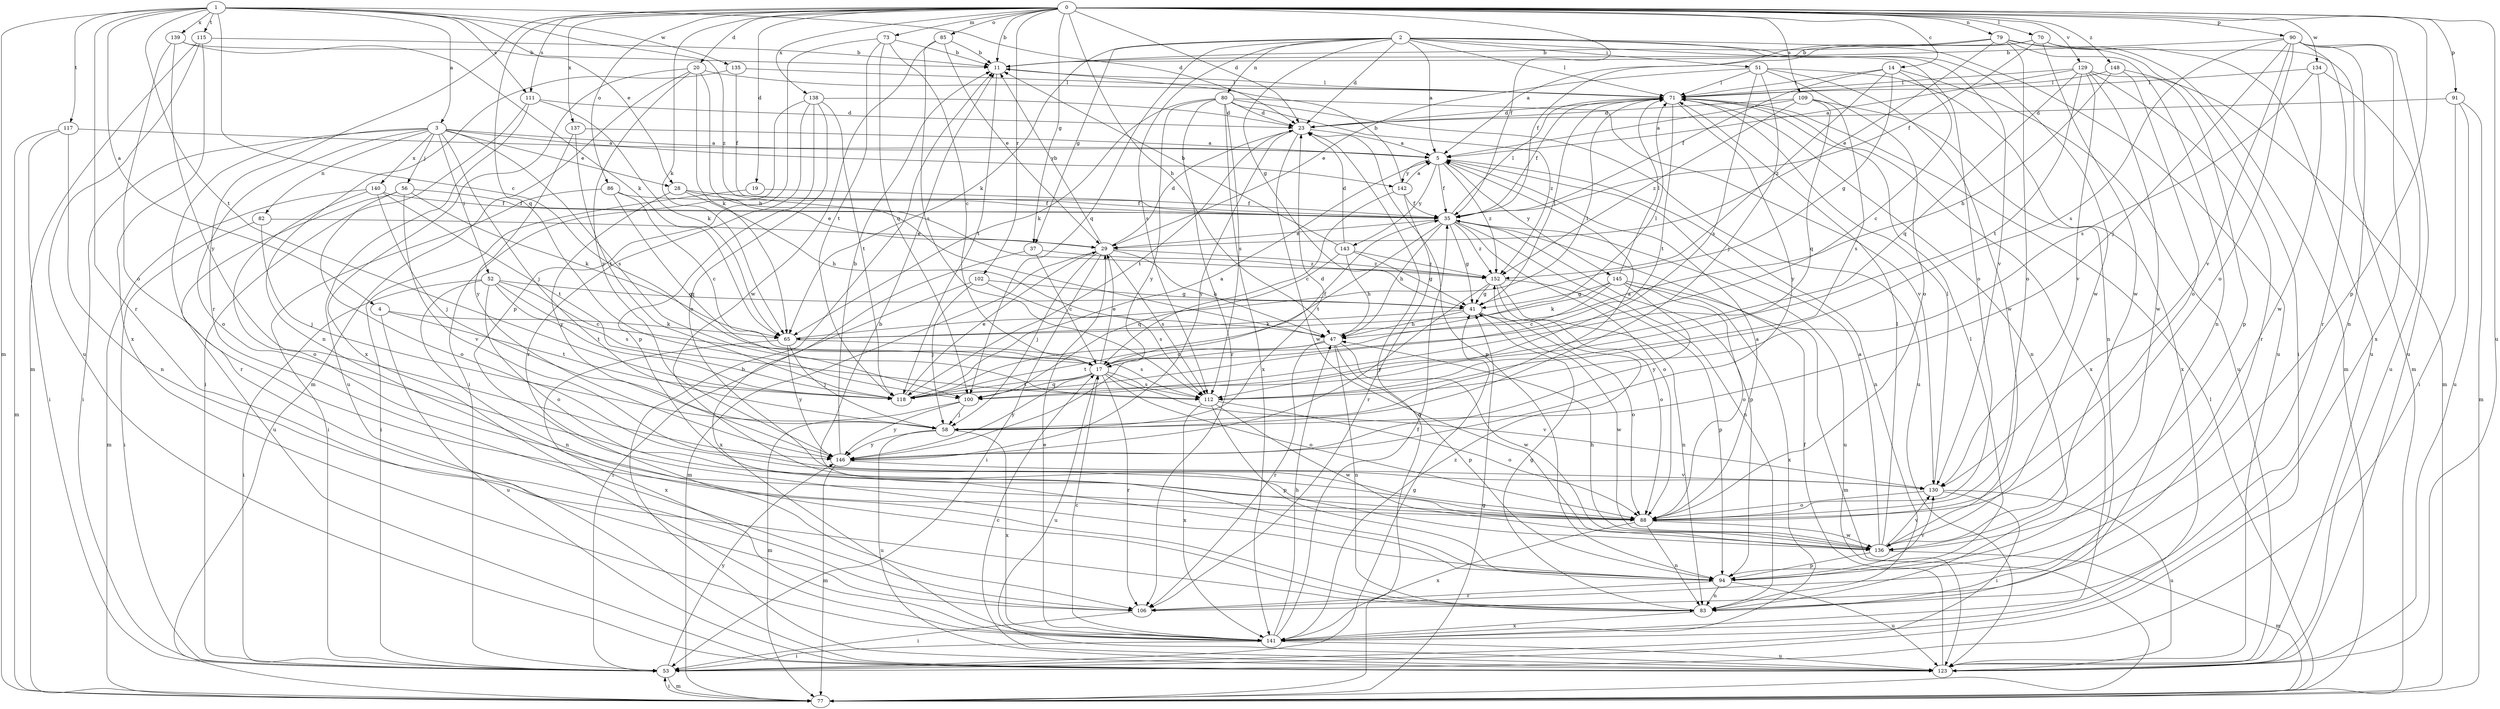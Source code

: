 strict digraph  {
0;
1;
2;
3;
4;
5;
11;
14;
17;
19;
20;
23;
28;
29;
35;
37;
41;
47;
51;
52;
53;
56;
58;
65;
70;
71;
73;
77;
79;
80;
82;
83;
85;
86;
88;
90;
91;
94;
100;
102;
106;
109;
111;
112;
115;
117;
118;
123;
129;
130;
134;
135;
136;
137;
138;
139;
140;
141;
142;
143;
145;
146;
148;
152;
0 -> 11  [label=b];
0 -> 14  [label=c];
0 -> 19  [label=d];
0 -> 20  [label=d];
0 -> 23  [label=d];
0 -> 35  [label=f];
0 -> 37  [label=g];
0 -> 47  [label=h];
0 -> 65  [label=k];
0 -> 70  [label=l];
0 -> 73  [label=m];
0 -> 79  [label=n];
0 -> 85  [label=o];
0 -> 86  [label=o];
0 -> 90  [label=p];
0 -> 91  [label=p];
0 -> 94  [label=p];
0 -> 100  [label=q];
0 -> 102  [label=r];
0 -> 106  [label=r];
0 -> 109  [label=s];
0 -> 111  [label=s];
0 -> 123  [label=u];
0 -> 129  [label=v];
0 -> 134  [label=w];
0 -> 137  [label=x];
0 -> 138  [label=x];
0 -> 148  [label=z];
1 -> 3  [label=a];
1 -> 4  [label=a];
1 -> 17  [label=c];
1 -> 23  [label=d];
1 -> 28  [label=e];
1 -> 77  [label=m];
1 -> 106  [label=r];
1 -> 111  [label=s];
1 -> 115  [label=t];
1 -> 117  [label=t];
1 -> 118  [label=t];
1 -> 135  [label=w];
1 -> 139  [label=x];
1 -> 152  [label=z];
2 -> 5  [label=a];
2 -> 23  [label=d];
2 -> 37  [label=g];
2 -> 41  [label=g];
2 -> 51  [label=i];
2 -> 65  [label=k];
2 -> 71  [label=l];
2 -> 80  [label=n];
2 -> 88  [label=o];
2 -> 100  [label=q];
2 -> 112  [label=s];
2 -> 123  [label=u];
2 -> 130  [label=v];
2 -> 136  [label=w];
3 -> 5  [label=a];
3 -> 28  [label=e];
3 -> 52  [label=i];
3 -> 53  [label=i];
3 -> 56  [label=j];
3 -> 58  [label=j];
3 -> 82  [label=n];
3 -> 88  [label=o];
3 -> 106  [label=r];
3 -> 112  [label=s];
3 -> 140  [label=x];
3 -> 142  [label=y];
4 -> 65  [label=k];
4 -> 118  [label=t];
4 -> 123  [label=u];
5 -> 35  [label=f];
5 -> 83  [label=n];
5 -> 142  [label=y];
5 -> 143  [label=y];
5 -> 145  [label=y];
5 -> 152  [label=z];
11 -> 71  [label=l];
11 -> 118  [label=t];
14 -> 17  [label=c];
14 -> 35  [label=f];
14 -> 41  [label=g];
14 -> 71  [label=l];
14 -> 123  [label=u];
14 -> 152  [label=z];
17 -> 29  [label=e];
17 -> 35  [label=f];
17 -> 88  [label=o];
17 -> 100  [label=q];
17 -> 106  [label=r];
17 -> 112  [label=s];
17 -> 118  [label=t];
17 -> 123  [label=u];
17 -> 130  [label=v];
17 -> 146  [label=y];
19 -> 35  [label=f];
19 -> 53  [label=i];
20 -> 47  [label=h];
20 -> 65  [label=k];
20 -> 71  [label=l];
20 -> 77  [label=m];
20 -> 141  [label=x];
20 -> 146  [label=y];
23 -> 5  [label=a];
23 -> 94  [label=p];
23 -> 118  [label=t];
23 -> 136  [label=w];
23 -> 146  [label=y];
28 -> 29  [label=e];
28 -> 35  [label=f];
28 -> 47  [label=h];
28 -> 146  [label=y];
29 -> 11  [label=b];
29 -> 23  [label=d];
29 -> 47  [label=h];
29 -> 53  [label=i];
29 -> 58  [label=j];
29 -> 77  [label=m];
29 -> 112  [label=s];
29 -> 152  [label=z];
35 -> 29  [label=e];
35 -> 41  [label=g];
35 -> 47  [label=h];
35 -> 71  [label=l];
35 -> 83  [label=n];
35 -> 88  [label=o];
35 -> 94  [label=p];
35 -> 118  [label=t];
35 -> 123  [label=u];
35 -> 152  [label=z];
37 -> 17  [label=c];
37 -> 141  [label=x];
37 -> 152  [label=z];
41 -> 47  [label=h];
41 -> 65  [label=k];
41 -> 71  [label=l];
41 -> 88  [label=o];
41 -> 136  [label=w];
47 -> 17  [label=c];
47 -> 71  [label=l];
47 -> 83  [label=n];
47 -> 94  [label=p];
47 -> 106  [label=r];
47 -> 118  [label=t];
47 -> 136  [label=w];
51 -> 29  [label=e];
51 -> 58  [label=j];
51 -> 71  [label=l];
51 -> 83  [label=n];
51 -> 88  [label=o];
51 -> 112  [label=s];
51 -> 136  [label=w];
52 -> 17  [label=c];
52 -> 41  [label=g];
52 -> 53  [label=i];
52 -> 83  [label=n];
52 -> 88  [label=o];
52 -> 112  [label=s];
52 -> 118  [label=t];
53 -> 41  [label=g];
53 -> 77  [label=m];
53 -> 146  [label=y];
56 -> 35  [label=f];
56 -> 65  [label=k];
56 -> 88  [label=o];
56 -> 123  [label=u];
56 -> 130  [label=v];
58 -> 5  [label=a];
58 -> 23  [label=d];
58 -> 123  [label=u];
58 -> 141  [label=x];
58 -> 146  [label=y];
65 -> 58  [label=j];
65 -> 71  [label=l];
65 -> 112  [label=s];
65 -> 141  [label=x];
65 -> 146  [label=y];
70 -> 5  [label=a];
70 -> 11  [label=b];
70 -> 35  [label=f];
70 -> 77  [label=m];
70 -> 123  [label=u];
70 -> 136  [label=w];
71 -> 23  [label=d];
71 -> 35  [label=f];
71 -> 83  [label=n];
71 -> 118  [label=t];
71 -> 141  [label=x];
71 -> 146  [label=y];
73 -> 11  [label=b];
73 -> 17  [label=c];
73 -> 94  [label=p];
73 -> 100  [label=q];
73 -> 118  [label=t];
77 -> 23  [label=d];
77 -> 41  [label=g];
77 -> 53  [label=i];
77 -> 71  [label=l];
79 -> 11  [label=b];
79 -> 29  [label=e];
79 -> 35  [label=f];
79 -> 53  [label=i];
79 -> 77  [label=m];
79 -> 83  [label=n];
79 -> 88  [label=o];
80 -> 23  [label=d];
80 -> 65  [label=k];
80 -> 106  [label=r];
80 -> 112  [label=s];
80 -> 123  [label=u];
80 -> 130  [label=v];
80 -> 141  [label=x];
80 -> 146  [label=y];
80 -> 152  [label=z];
82 -> 29  [label=e];
82 -> 53  [label=i];
82 -> 58  [label=j];
83 -> 41  [label=g];
83 -> 141  [label=x];
85 -> 11  [label=b];
85 -> 29  [label=e];
85 -> 112  [label=s];
85 -> 136  [label=w];
86 -> 17  [label=c];
86 -> 35  [label=f];
86 -> 53  [label=i];
86 -> 100  [label=q];
88 -> 5  [label=a];
88 -> 83  [label=n];
88 -> 136  [label=w];
88 -> 141  [label=x];
90 -> 11  [label=b];
90 -> 58  [label=j];
90 -> 83  [label=n];
90 -> 88  [label=o];
90 -> 106  [label=r];
90 -> 112  [label=s];
90 -> 123  [label=u];
90 -> 130  [label=v];
90 -> 141  [label=x];
91 -> 23  [label=d];
91 -> 53  [label=i];
91 -> 77  [label=m];
91 -> 123  [label=u];
94 -> 11  [label=b];
94 -> 71  [label=l];
94 -> 83  [label=n];
94 -> 106  [label=r];
94 -> 123  [label=u];
94 -> 130  [label=v];
100 -> 58  [label=j];
100 -> 77  [label=m];
100 -> 146  [label=y];
102 -> 41  [label=g];
102 -> 53  [label=i];
102 -> 58  [label=j];
102 -> 112  [label=s];
106 -> 53  [label=i];
109 -> 5  [label=a];
109 -> 23  [label=d];
109 -> 100  [label=q];
109 -> 112  [label=s];
109 -> 141  [label=x];
109 -> 152  [label=z];
111 -> 23  [label=d];
111 -> 53  [label=i];
111 -> 65  [label=k];
111 -> 123  [label=u];
112 -> 88  [label=o];
112 -> 94  [label=p];
112 -> 136  [label=w];
112 -> 141  [label=x];
115 -> 11  [label=b];
115 -> 77  [label=m];
115 -> 123  [label=u];
115 -> 141  [label=x];
117 -> 5  [label=a];
117 -> 53  [label=i];
117 -> 77  [label=m];
117 -> 83  [label=n];
118 -> 5  [label=a];
118 -> 29  [label=e];
123 -> 11  [label=b];
123 -> 17  [label=c];
123 -> 35  [label=f];
129 -> 5  [label=a];
129 -> 71  [label=l];
129 -> 94  [label=p];
129 -> 100  [label=q];
129 -> 106  [label=r];
129 -> 118  [label=t];
129 -> 130  [label=v];
129 -> 136  [label=w];
130 -> 53  [label=i];
130 -> 71  [label=l];
130 -> 88  [label=o];
130 -> 123  [label=u];
134 -> 71  [label=l];
134 -> 112  [label=s];
134 -> 123  [label=u];
134 -> 136  [label=w];
135 -> 35  [label=f];
135 -> 71  [label=l];
135 -> 83  [label=n];
136 -> 5  [label=a];
136 -> 47  [label=h];
136 -> 71  [label=l];
136 -> 77  [label=m];
136 -> 94  [label=p];
136 -> 130  [label=v];
137 -> 5  [label=a];
137 -> 118  [label=t];
137 -> 146  [label=y];
138 -> 23  [label=d];
138 -> 53  [label=i];
138 -> 88  [label=o];
138 -> 94  [label=p];
138 -> 106  [label=r];
138 -> 118  [label=t];
139 -> 11  [label=b];
139 -> 65  [label=k];
139 -> 88  [label=o];
139 -> 146  [label=y];
140 -> 35  [label=f];
140 -> 58  [label=j];
140 -> 77  [label=m];
140 -> 88  [label=o];
140 -> 118  [label=t];
141 -> 17  [label=c];
141 -> 29  [label=e];
141 -> 35  [label=f];
141 -> 47  [label=h];
141 -> 53  [label=i];
141 -> 123  [label=u];
141 -> 152  [label=z];
142 -> 5  [label=a];
142 -> 11  [label=b];
142 -> 17  [label=c];
142 -> 35  [label=f];
142 -> 106  [label=r];
143 -> 11  [label=b];
143 -> 23  [label=d];
143 -> 41  [label=g];
143 -> 47  [label=h];
143 -> 100  [label=q];
143 -> 152  [label=z];
145 -> 17  [label=c];
145 -> 41  [label=g];
145 -> 65  [label=k];
145 -> 71  [label=l];
145 -> 77  [label=m];
145 -> 88  [label=o];
145 -> 141  [label=x];
145 -> 146  [label=y];
146 -> 11  [label=b];
146 -> 77  [label=m];
146 -> 130  [label=v];
148 -> 47  [label=h];
148 -> 71  [label=l];
148 -> 77  [label=m];
148 -> 88  [label=o];
152 -> 41  [label=g];
152 -> 83  [label=n];
152 -> 88  [label=o];
152 -> 94  [label=p];
152 -> 146  [label=y];
}
